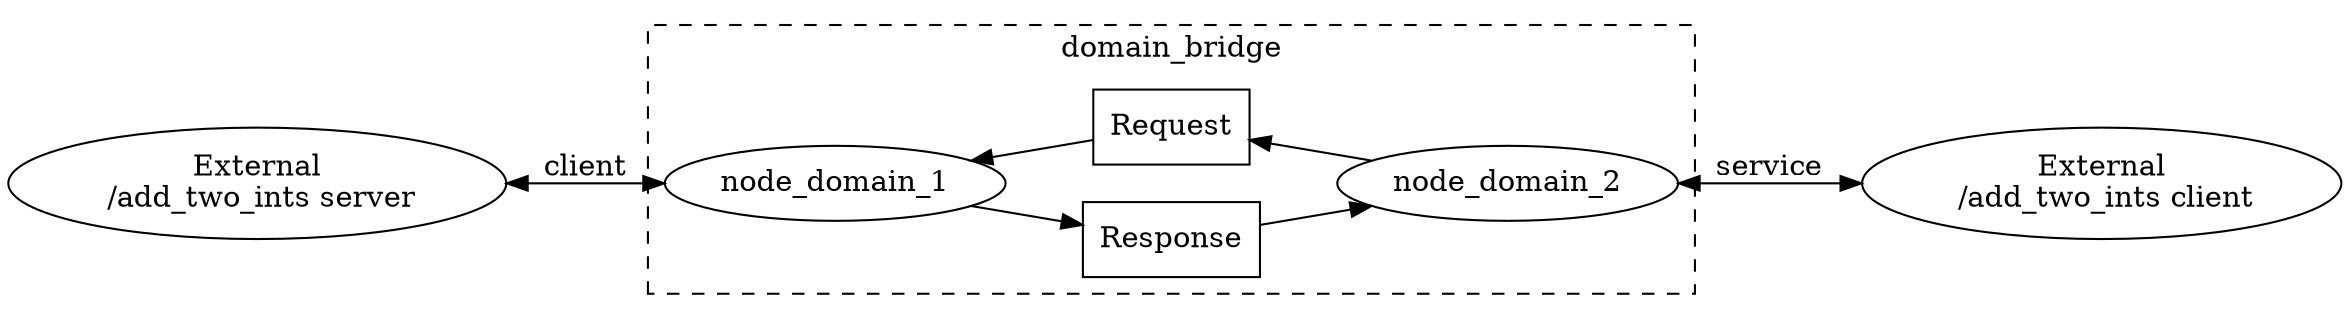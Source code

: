 digraph {
    rankdir="LR";
    service_in -> node_domain_1 [dir="both"] [label="client"]
    node_domain_1 -> rep_1_to_2
    rep_1_to_2 -> node_domain_2
    node_domain_2 -> req_2_to_1
    req_2_to_1 -> node_domain_1
    node_domain_2 -> service_out [dir="both"] [label="service"]

    subgraph cluster_domain_bridge {
        node_domain_1 [shape=oval, color="#000000"];
        node_domain_2 [shape=oval, color="#000000"];
        rep_1_to_2 [shape=box, color="#000000", label="Response"];
        req_2_to_1 [shape=box, color="#000000", label="Request"];
        {rank = same; rep_1_to_2; req_2_to_1}
        label="domain_bridge";
        graph[style=dashed];
    }
      
    service_in [shape=oval, color="#000000", label="External\n /add_two_ints server"]
    service_out [shape=oval, color="#000000", label="External\n /add_two_ints client"];
}
